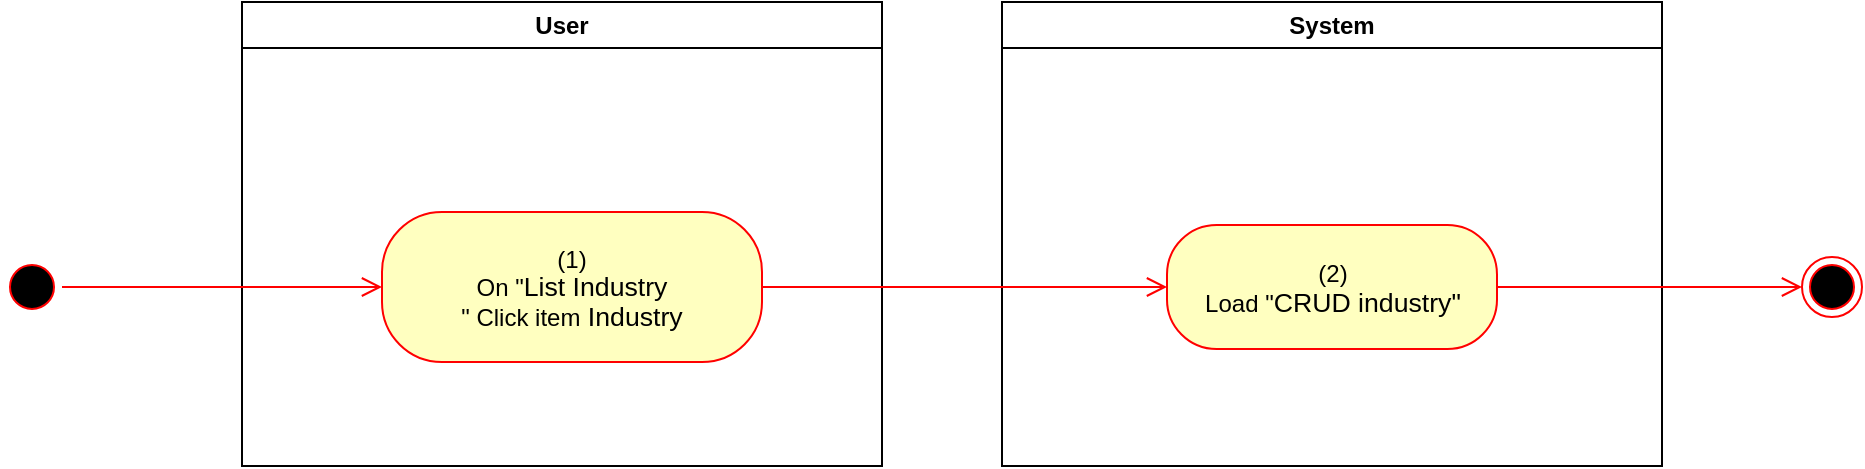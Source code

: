 <mxfile version="15.4.0" type="device"><diagram id="bsT43AIwMsv9LY1w2FC4" name="Page-1"><mxGraphModel dx="1086" dy="806" grid="1" gridSize="10" guides="1" tooltips="1" connect="1" arrows="1" fold="1" page="1" pageScale="1" pageWidth="850" pageHeight="1100" math="0" shadow="0"><root><mxCell id="0"/><mxCell id="1" parent="0"/><mxCell id="nvNP3XruMCH0xCZKrU7q-1" value="User" style="swimlane;whiteSpace=wrap" vertex="1" parent="1"><mxGeometry x="140" y="128" width="320" height="232" as="geometry"><mxRectangle x="120" y="128" width="60" height="23" as="alternateBounds"/></mxGeometry></mxCell><mxCell id="nvNP3XruMCH0xCZKrU7q-2" value="(1)&lt;br style=&quot;padding: 0px ; margin: 0px&quot;&gt;On &quot;&lt;span lang=&quot;EN-GB&quot; style=&quot;font-size: 10.0pt ; line-height: 107% ; font-family: &amp;#34;arial&amp;#34; , sans-serif&quot;&gt;List Industry&lt;/span&gt;&lt;br&gt;&quot; Click item&lt;span lang=&quot;EN-GB&quot; style=&quot;font-size: 10pt ; line-height: 14.267px ; font-family: &amp;#34;arial&amp;#34; , sans-serif&quot;&gt;&amp;nbsp;Industry&lt;/span&gt;" style="rounded=1;whiteSpace=wrap;html=1;arcSize=40;fontColor=#000000;fillColor=#ffffc0;strokeColor=#ff0000;" vertex="1" parent="nvNP3XruMCH0xCZKrU7q-1"><mxGeometry x="70" y="105" width="190" height="75" as="geometry"/></mxCell><mxCell id="nvNP3XruMCH0xCZKrU7q-3" value="System" style="swimlane;whiteSpace=wrap;startSize=23;" vertex="1" parent="1"><mxGeometry x="520" y="128" width="330" height="232" as="geometry"/></mxCell><mxCell id="nvNP3XruMCH0xCZKrU7q-4" value="(2)&lt;br&gt;Load &quot;&lt;span lang=&quot;EN-GB&quot; style=&quot;font-size: 10pt ; line-height: 107% ; font-family: &amp;#34;arial&amp;#34; , sans-serif&quot;&gt;&lt;span lang=&quot;EN-GB&quot; style=&quot;font-size: 10.0pt ; line-height: 107% ; font-family: &amp;#34;arial&amp;#34; , sans-serif&quot;&gt;CRUD industry&lt;/span&gt;&quot;&lt;br&gt;&lt;/span&gt;" style="rounded=1;whiteSpace=wrap;html=1;arcSize=40;fontColor=#000000;fillColor=#ffffc0;strokeColor=#ff0000;" vertex="1" parent="nvNP3XruMCH0xCZKrU7q-3"><mxGeometry x="82.5" y="111.5" width="165" height="62" as="geometry"/></mxCell><mxCell id="nvNP3XruMCH0xCZKrU7q-5" value="" style="ellipse;html=1;shape=startState;fillColor=#000000;strokeColor=#ff0000;" vertex="1" parent="1"><mxGeometry x="20" y="255.5" width="30" height="30" as="geometry"/></mxCell><mxCell id="nvNP3XruMCH0xCZKrU7q-6" value="" style="edgeStyle=orthogonalEdgeStyle;html=1;verticalAlign=bottom;endArrow=open;endSize=8;strokeColor=#ff0000;rounded=0;entryX=0;entryY=0.5;entryDx=0;entryDy=0;" edge="1" parent="1" source="nvNP3XruMCH0xCZKrU7q-5" target="nvNP3XruMCH0xCZKrU7q-2"><mxGeometry relative="1" as="geometry"><mxPoint x="200" y="253" as="targetPoint"/></mxGeometry></mxCell><mxCell id="nvNP3XruMCH0xCZKrU7q-7" value="" style="edgeStyle=orthogonalEdgeStyle;html=1;verticalAlign=bottom;endArrow=open;endSize=8;strokeColor=#ff0000;rounded=0;entryX=0;entryY=0.5;entryDx=0;entryDy=0;" edge="1" parent="1" source="nvNP3XruMCH0xCZKrU7q-2" target="nvNP3XruMCH0xCZKrU7q-4"><mxGeometry relative="1" as="geometry"><mxPoint x="600" y="271" as="targetPoint"/></mxGeometry></mxCell><mxCell id="nvNP3XruMCH0xCZKrU7q-8" value="" style="ellipse;html=1;shape=endState;fillColor=#000000;strokeColor=#ff0000;" vertex="1" parent="1"><mxGeometry x="920" y="255.5" width="30" height="30" as="geometry"/></mxCell><mxCell id="nvNP3XruMCH0xCZKrU7q-9" value="" style="edgeStyle=orthogonalEdgeStyle;html=1;verticalAlign=bottom;endArrow=open;endSize=8;strokeColor=#ff0000;rounded=0;exitX=1;exitY=0.5;exitDx=0;exitDy=0;entryX=0;entryY=0.5;entryDx=0;entryDy=0;" edge="1" parent="1" source="nvNP3XruMCH0xCZKrU7q-4" target="nvNP3XruMCH0xCZKrU7q-8"><mxGeometry relative="1" as="geometry"><mxPoint x="820" y="760" as="targetPoint"/><mxPoint x="850" y="785" as="sourcePoint"/></mxGeometry></mxCell></root></mxGraphModel></diagram></mxfile>